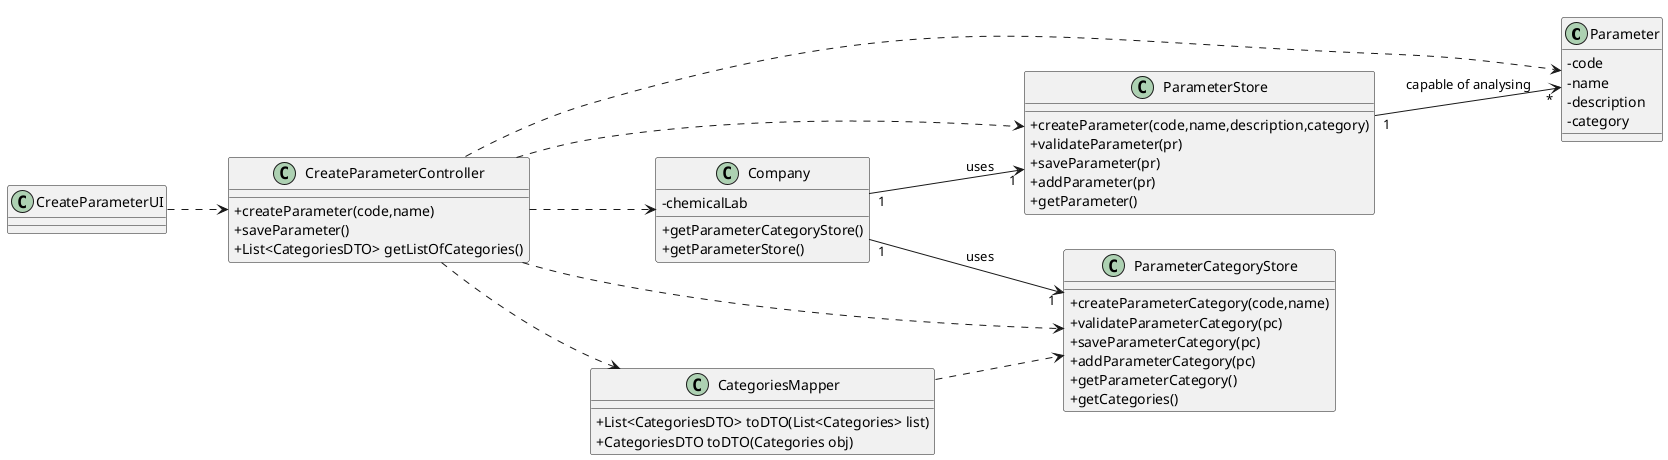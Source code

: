 @startuml
skinparam classAttributeIconSize 0
left to right direction

class Parameter {
  -code
  -name
  -description
  -category
}

class ParameterStore{
    +createParameter(code,name,description,category)
    +validateParameter(pr)
    +saveParameter(pr)
    +addParameter(pr)
    +getParameter()
}



class ParameterCategoryStore{
    +createParameterCategory(code,name)
    +validateParameterCategory(pc)
    +saveParameterCategory(pc)
    +addParameterCategory(pc)
    +getParameterCategory()
    +getCategories()
}

class Company {
  -chemicalLab
  +getParameterCategoryStore()
  +getParameterStore()
}

class CreateParameterUI{}

class CreateParameterController{
    +createParameter(code,name)
    +saveParameter()
    +List<CategoriesDTO> getListOfCategories()
}

class CategoriesMapper{
    +List<CategoriesDTO> toDTO(List<Categories> list)
    +CategoriesDTO toDTO(Categories obj)
}




CreateParameterUI ..> CreateParameterController
CreateParameterController ..> Company
CreateParameterController ..> Parameter
CreateParameterController ..> ParameterStore
CreateParameterController ..> ParameterCategoryStore
CreateParameterController ..> CategoriesMapper
CategoriesMapper ..> ParameterCategoryStore
Company "1" --> "1" ParameterCategoryStore : uses
Company "1" --> "1" ParameterStore : uses
ParameterStore "1" --> "*" Parameter : capable of analysing


@enduml